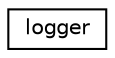 digraph "Graphical Class Hierarchy"
{
  edge [fontname="Helvetica",fontsize="10",labelfontname="Helvetica",labelfontsize="10"];
  node [fontname="Helvetica",fontsize="10",shape=record];
  rankdir="LR";
  Node0 [label="logger",height=0.2,width=0.4,color="black", fillcolor="white", style="filled",URL="$classlogger.html"];
}
